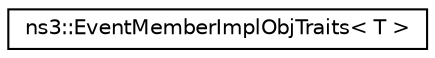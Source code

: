 digraph "Graphical Class Hierarchy"
{
 // LATEX_PDF_SIZE
  edge [fontname="Helvetica",fontsize="10",labelfontname="Helvetica",labelfontsize="10"];
  node [fontname="Helvetica",fontsize="10",shape=record];
  rankdir="LR";
  Node0 [label="ns3::EventMemberImplObjTraits\< T \>",height=0.2,width=0.4,color="black", fillcolor="white", style="filled",URL="$structns3_1_1_event_member_impl_obj_traits.html",tooltip="Helper for the MakeEvent functions which take a class method."];
}
